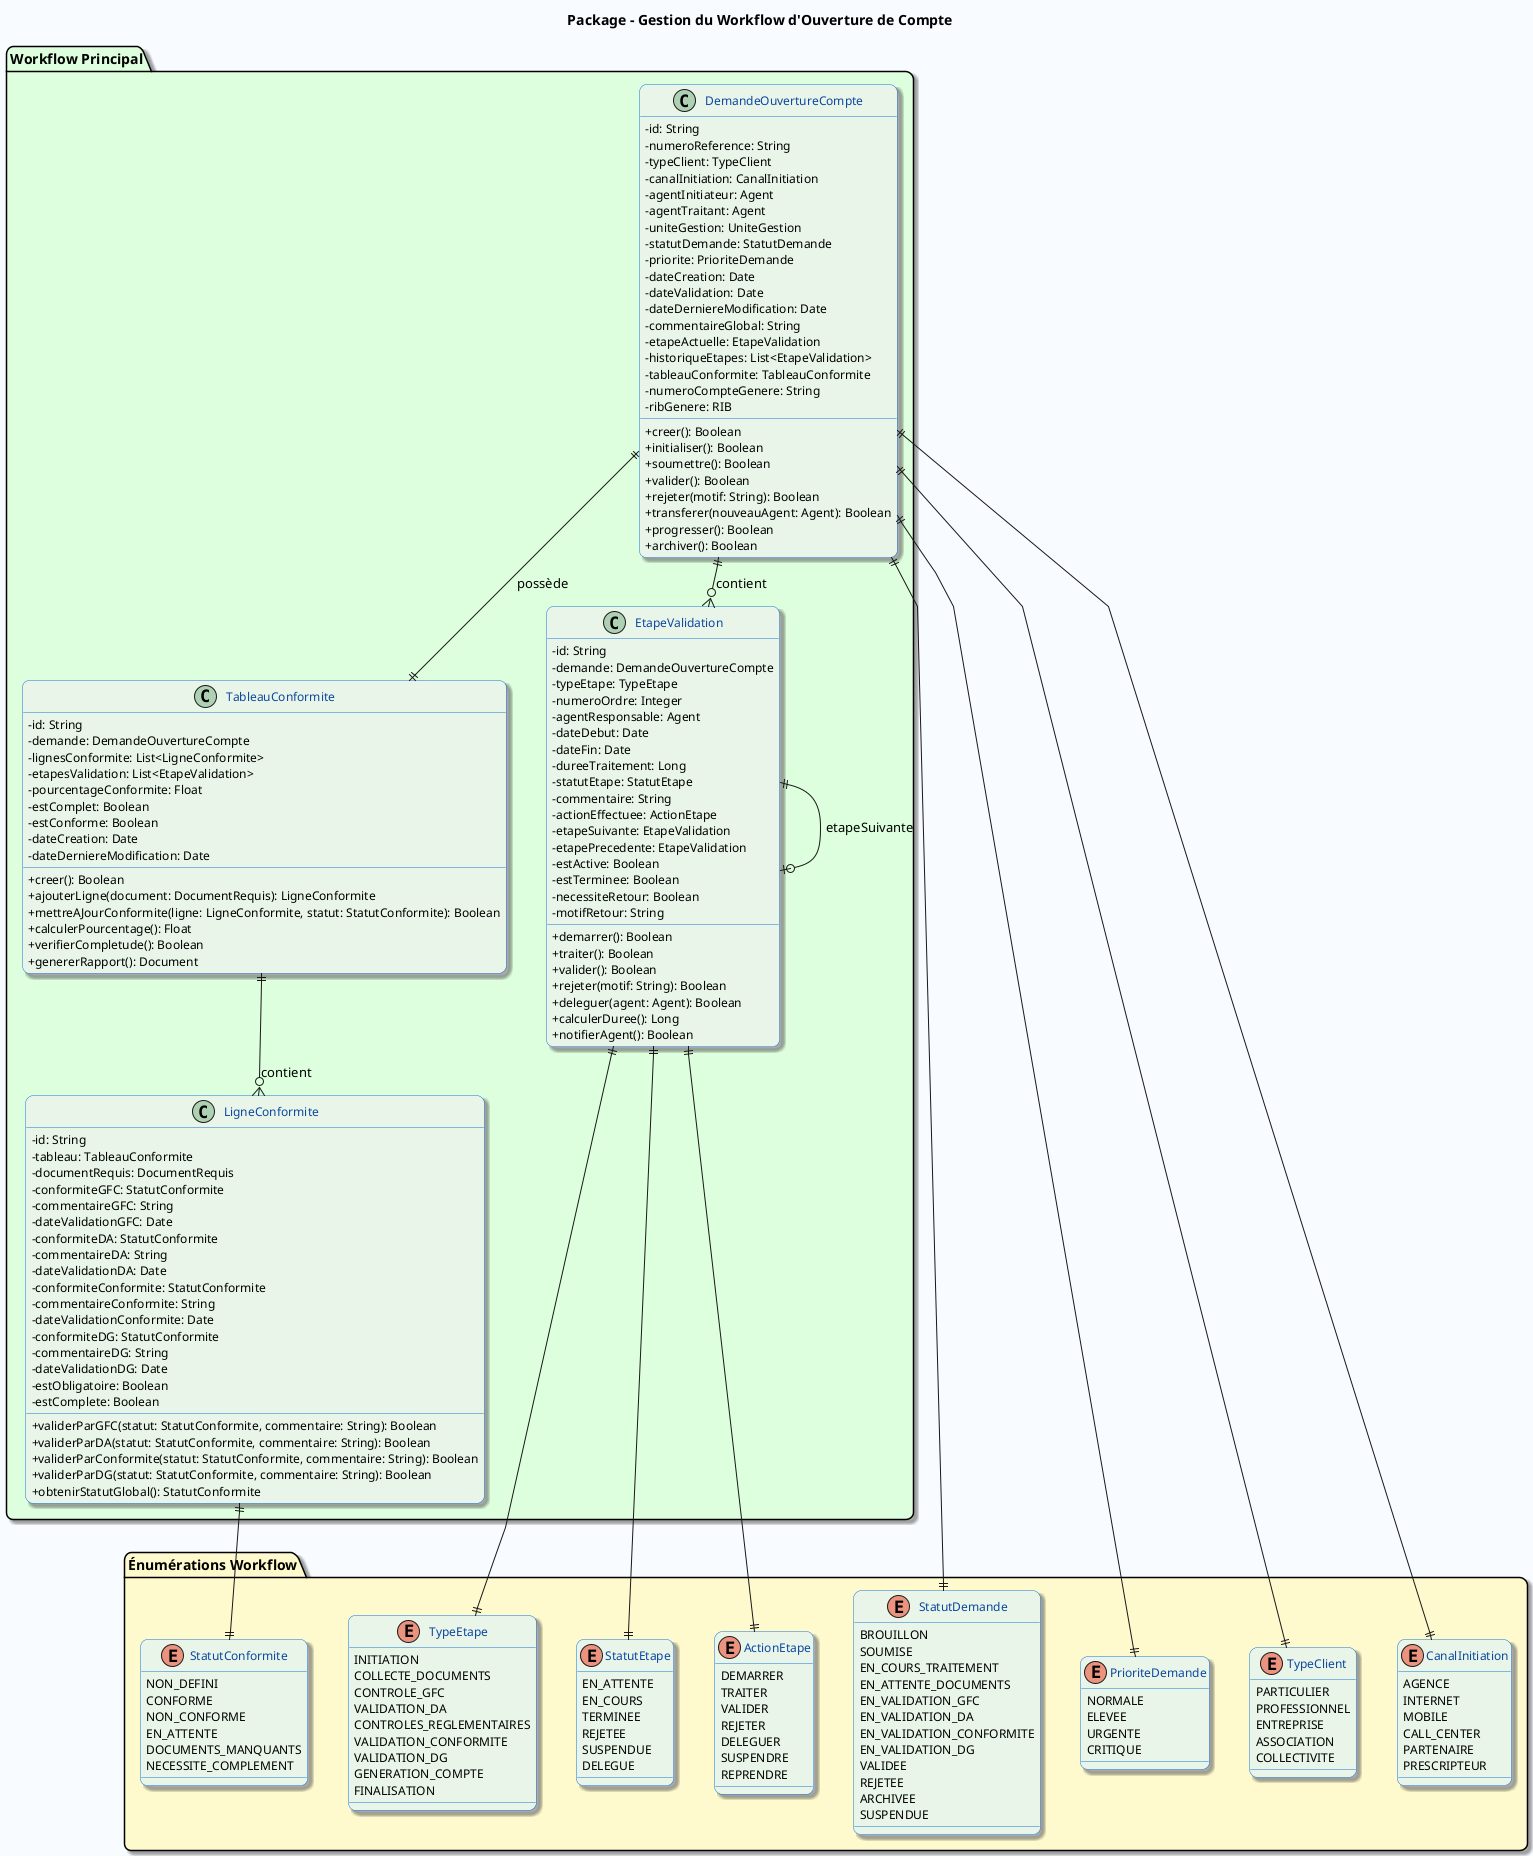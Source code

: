 @startuml GestionWorkflow
skinparam linetype polyline
skinparam backgroundColor #F8FBFF
skinparam classBackgroundColor #E8F5E8
skinparam classBorderColor #1976D2
skinparam classFontColor #0D47A1
skinparam classFontSize 13
skinparam classAttributeFontSize 12
skinparam classMethodFontSize 12
skinparam classAttributeIconSize 0
skinparam shadowing true
skinparam roundCorner 15
skinparam nodesep 40
skinparam ranksep 30

title Package - Gestion du Workflow d'Ouverture de Compte

package "Workflow Principal" #DDFFDD {
  class DemandeOuvertureCompte {
    - id: String
    - numeroReference: String
    - typeClient: TypeClient
    - canalInitiation: CanalInitiation
    - agentInitiateur: Agent
    - agentTraitant: Agent
    - uniteGestion: UniteGestion
    - statutDemande: StatutDemande
    - priorite: PrioriteDemande
    - dateCreation: Date
    - dateValidation: Date
    - dateDerniereModification: Date
    - commentaireGlobal: String
    - etapeActuelle: EtapeValidation
    - historiqueEtapes: List<EtapeValidation>
    - tableauConformite: TableauConformite
    - numeroCompteGenere: String
    - ribGenere: RIB
    + creer(): Boolean
    + initialiser(): Boolean
    + soumettre(): Boolean
    + valider(): Boolean
    + rejeter(motif: String): Boolean
    + transferer(nouveauAgent: Agent): Boolean
    + progresser(): Boolean
    + archiver(): Boolean
  }

  class EtapeValidation {
    - id: String
    - demande: DemandeOuvertureCompte
    - typeEtape: TypeEtape
    - numeroOrdre: Integer
    - agentResponsable: Agent
    - dateDebut: Date
    - dateFin: Date
    - dureeTraitement: Long
    - statutEtape: StatutEtape
    - commentaire: String
    - actionEffectuee: ActionEtape
    - etapeSuivante: EtapeValidation
    - etapePrecedente: EtapeValidation
    - estActive: Boolean
    - estTerminee: Boolean
    - necessiteRetour: Boolean
    - motifRetour: String
    + demarrer(): Boolean
    + traiter(): Boolean
    + valider(): Boolean
    + rejeter(motif: String): Boolean
    + deleguer(agent: Agent): Boolean
    + calculerDuree(): Long
    + notifierAgent(): Boolean
  }

  class TableauConformite {
    - id: String
    - demande: DemandeOuvertureCompte
    - lignesConformite: List<LigneConformite>
    - etapesValidation: List<EtapeValidation>
    - pourcentageConformite: Float
    - estComplet: Boolean
    - estConforme: Boolean
    - dateCreation: Date
    - dateDerniereModification: Date
    + creer(): Boolean
    + ajouterLigne(document: DocumentRequis): LigneConformite
    + mettreAJourConformite(ligne: LigneConformite, statut: StatutConformite): Boolean
    + calculerPourcentage(): Float
    + verifierCompletude(): Boolean
    + genererRapport(): Document
  }

  class LigneConformite {
    - id: String
    - tableau: TableauConformite
    - documentRequis: DocumentRequis
    - conformiteGFC: StatutConformite
    - commentaireGFC: String
    - dateValidationGFC: Date
    - conformiteDA: StatutConformite
    - commentaireDA: String
    - dateValidationDA: Date
    - conformiteConformite: StatutConformite
    - commentaireConformite: String
    - dateValidationConformite: Date
    - conformiteDG: StatutConformite
    - commentaireDG: String
    - dateValidationDG: Date
    - estObligatoire: Boolean
    - estComplete: Boolean
    + validerParGFC(statut: StatutConformite, commentaire: String): Boolean
    + validerParDA(statut: StatutConformite, commentaire: String): Boolean
    + validerParConformite(statut: StatutConformite, commentaire: String): Boolean
    + validerParDG(statut: StatutConformite, commentaire: String): Boolean
    + obtenirStatutGlobal(): StatutConformite
  }
}

package "Énumérations Workflow" #FFFACD {
  enum StatutDemande {
    BROUILLON
    SOUMISE
    EN_COURS_TRAITEMENT
    EN_ATTENTE_DOCUMENTS
    EN_VALIDATION_GFC
    EN_VALIDATION_DA
    EN_VALIDATION_CONFORMITE
    EN_VALIDATION_DG
    VALIDEE
    REJETEE
    ARCHIVEE
    SUSPENDUE
  }

  enum TypeEtape {
    INITIATION
    COLLECTE_DOCUMENTS
    CONTROLE_GFC
    VALIDATION_DA
    CONTROLES_REGLEMENTAIRES
    VALIDATION_CONFORMITE
    VALIDATION_DG
    GENERATION_COMPTE
    FINALISATION
  }

  enum StatutEtape {
    EN_ATTENTE
    EN_COURS
    TERMINEE
    REJETEE
    SUSPENDUE
    DELEGUE
  }

  enum ActionEtape {
    DEMARRER
    TRAITER
    VALIDER
    REJETER
    DELEGUER
    SUSPENDRE
    REPRENDRE
  }

  enum StatutConformite {
    NON_DEFINI
    CONFORME
    NON_CONFORME
    EN_ATTENTE
    DOCUMENTS_MANQUANTS
    NECESSITE_COMPLEMENT
  }

  enum PrioriteDemande {
    NORMALE
    ELEVEE
    URGENTE
    CRITIQUE
  }

  enum TypeClient {
    PARTICULIER
    PROFESSIONNEL
    ENTREPRISE
    ASSOCIATION
    COLLECTIVITE
  }

  enum CanalInitiation {
    AGENCE
    INTERNET
    MOBILE
    CALL_CENTER
    PARTENAIRE
    PRESCRIPTEUR
  }
}

' Relations principales
DemandeOuvertureCompte ||--|| TableauConformite : "possède"
DemandeOuvertureCompte ||--o{ EtapeValidation : "contient"
TableauConformite ||--o{ LigneConformite : "contient"
EtapeValidation ||--o| EtapeValidation : "etapeSuivante"

DemandeOuvertureCompte ||--|| StatutDemande
EtapeValidation ||--|| TypeEtape
EtapeValidation ||--|| StatutEtape
EtapeValidation ||--|| ActionEtape
LigneConformite ||--|| StatutConformite
DemandeOuvertureCompte ||--|| PrioriteDemande
DemandeOuvertureCompte ||--|| TypeClient
DemandeOuvertureCompte ||--|| CanalInitiation

@enduml
